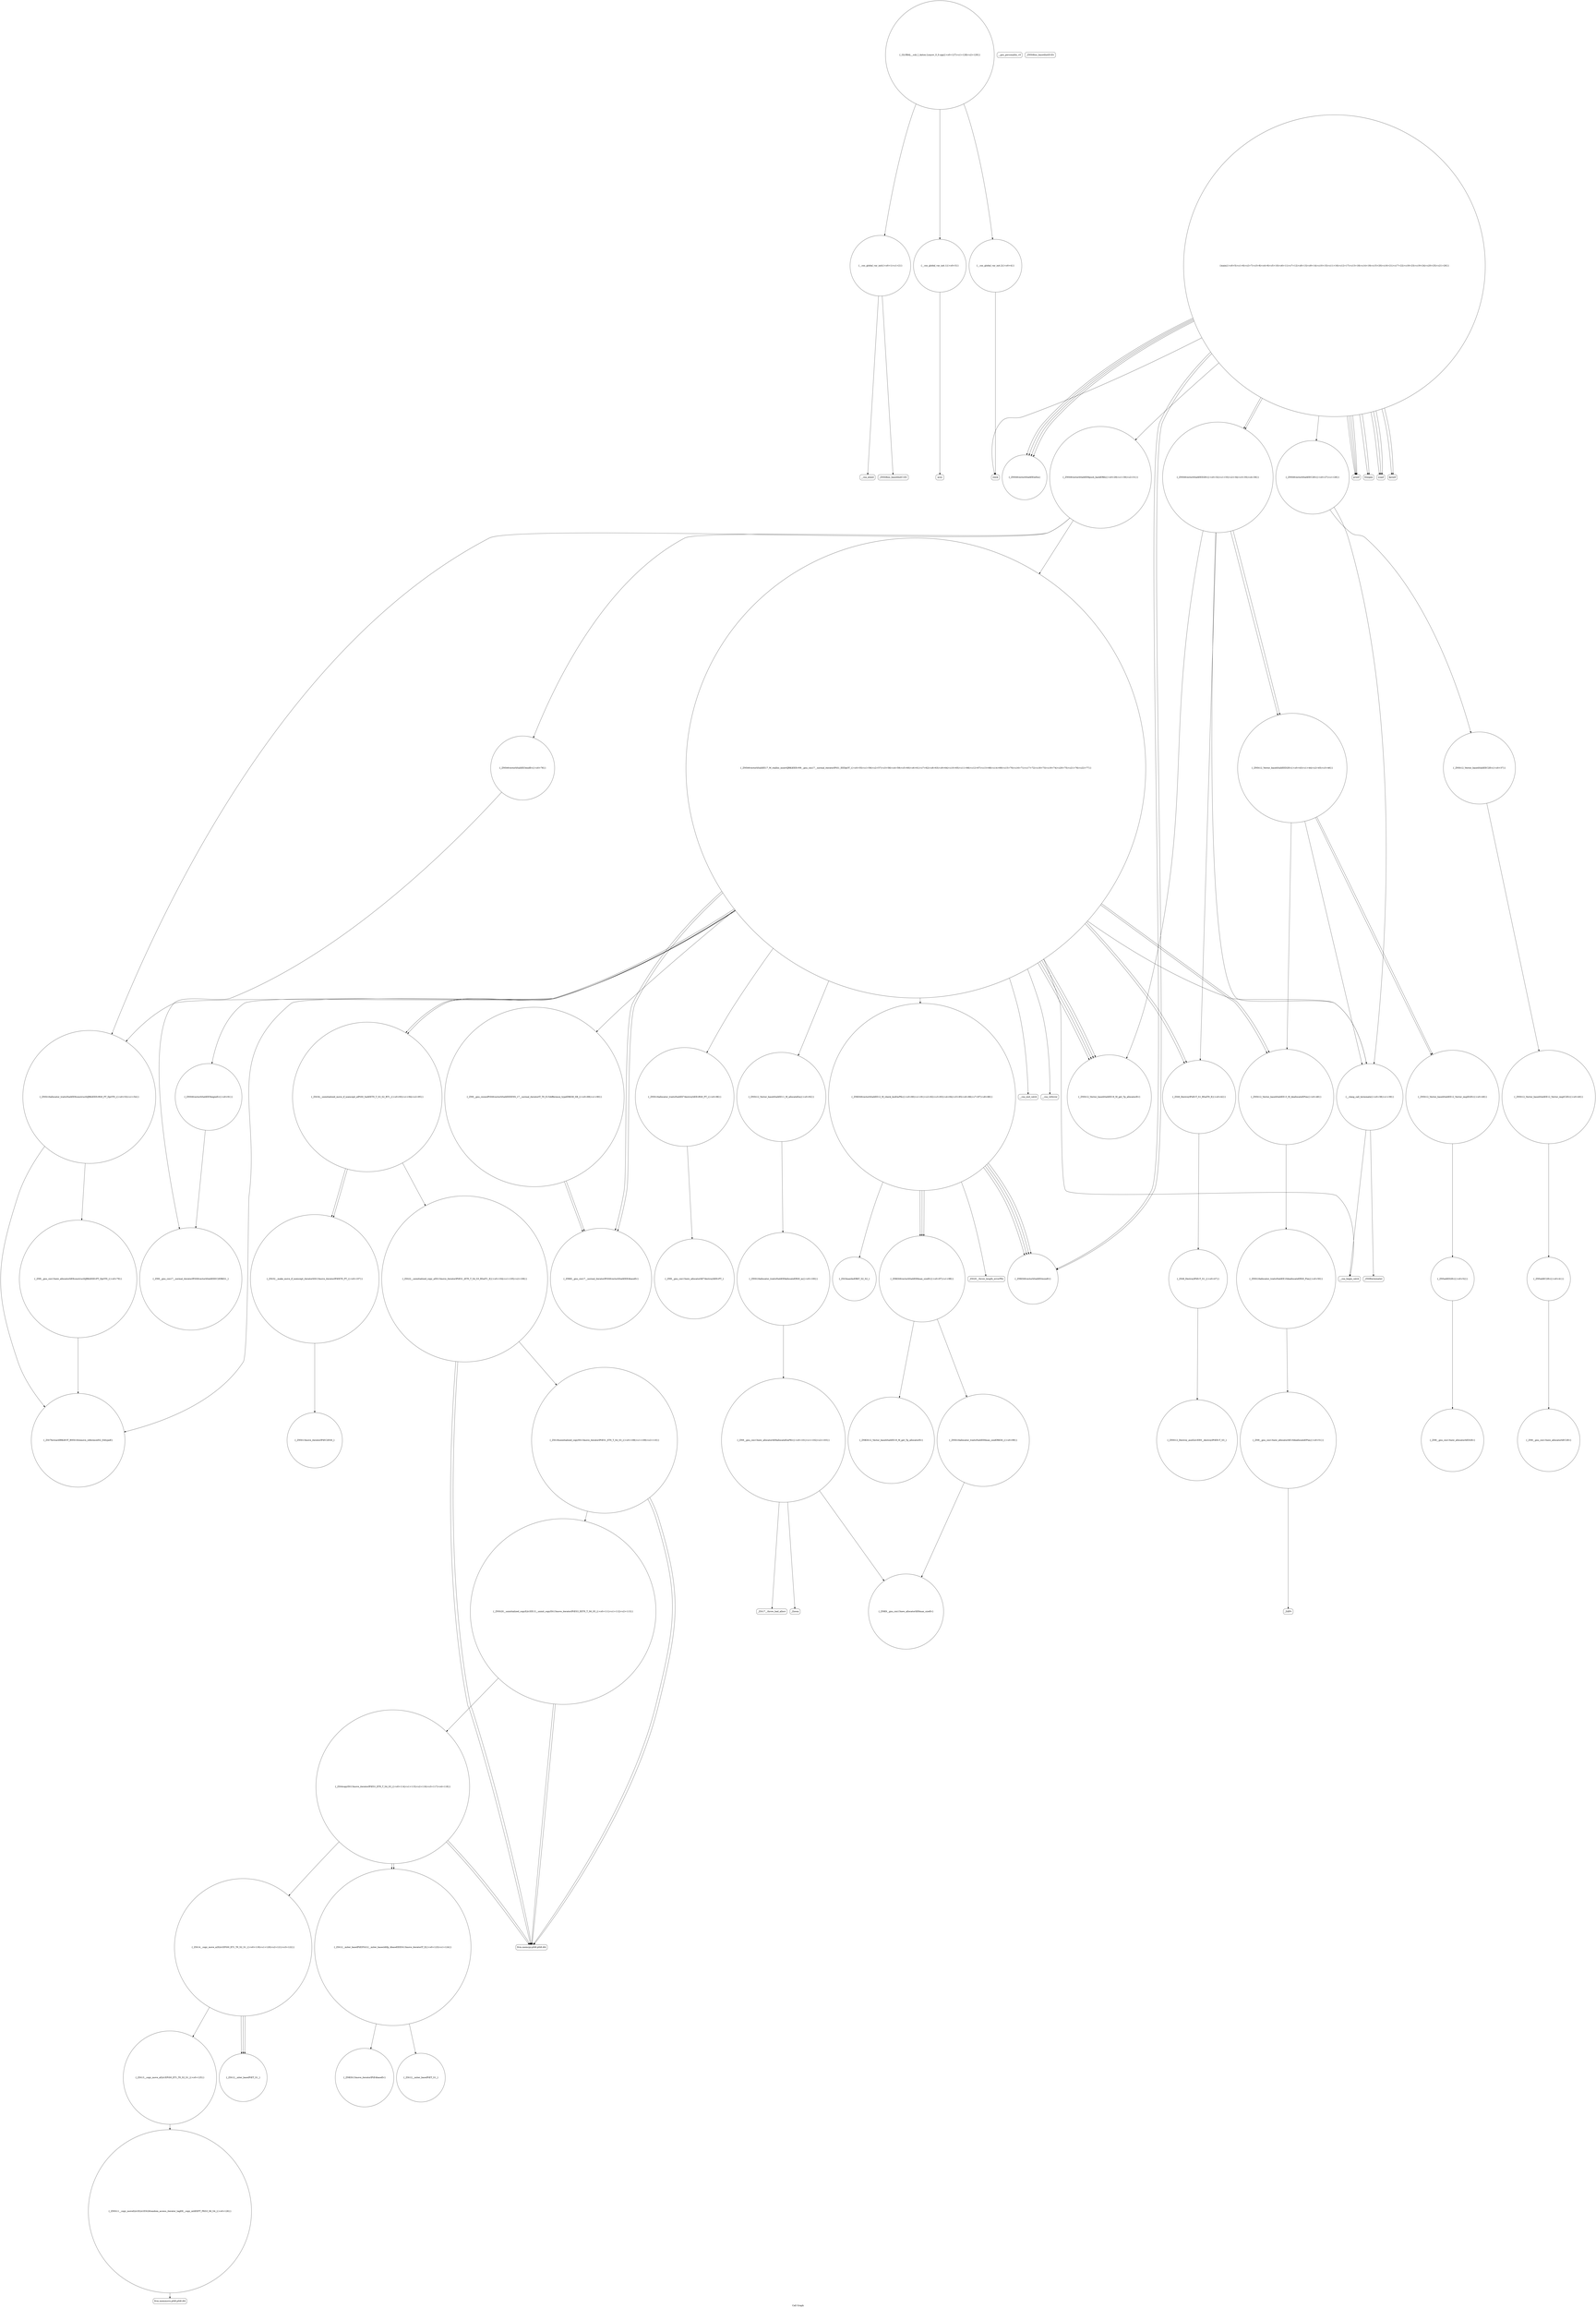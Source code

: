 digraph "Call Graph" {
	label="Call Graph";

	Node0x5595ce9f12e0 [shape=record,shape=circle,label="{__cxx_global_var_init|{<s0>1|<s1>2}}"];
	Node0x5595ce9f12e0:s0 -> Node0x5595ce9f1360[color=black];
	Node0x5595ce9f12e0:s1 -> Node0x5595ce9f1460[color=black];
	Node0x5595ce9f2960 [shape=record,shape=circle,label="{_ZNSt6vectorIiSaIiEE5beginEv|{<s0>91}}"];
	Node0x5595ce9f2960:s0 -> Node0x5595ce9f4000[color=black];
	Node0x5595ce9f1660 [shape=record,shape=Mrecord,label="{clock}"];
	Node0x5595ce9f3d00 [shape=record,shape=circle,label="{_ZNKSt6vectorIiSaIiEE8max_sizeEv|{<s0>97|<s1>98}}"];
	Node0x5595ce9f3d00:s0 -> Node0x5595ce9f3f00[color=black];
	Node0x5595ce9f3d00:s1 -> Node0x5595ce9f3e80[color=black];
	Node0x5595ce9f19e0 [shape=record,shape=circle,label="{_ZNSt6vectorIiSaIiEE9push_backERKi|{<s0>29|<s1>30|<s2>31}}"];
	Node0x5595ce9f19e0:s0 -> Node0x5595ce9f25e0[color=black];
	Node0x5595ce9f19e0:s1 -> Node0x5595ce9f26e0[color=black];
	Node0x5595ce9f19e0:s2 -> Node0x5595ce9f2660[color=black];
	Node0x5595ce9f4080 [shape=record,shape=circle,label="{_ZNSt16allocator_traitsISaIiEE8allocateERS0_m|{<s0>100}}"];
	Node0x5595ce9f4080:s0 -> Node0x5595ce9f4100[color=black];
	Node0x5595ce9f1d60 [shape=record,shape=Mrecord,label="{__cxa_begin_catch}"];
	Node0x5595ce9f4400 [shape=record,shape=Mrecord,label="{llvm.memcpy.p0i8.p0i8.i64}"];
	Node0x5595ce9f20e0 [shape=record,shape=circle,label="{_ZNSt12_Vector_baseIiSaIiEED2Ev|{<s0>43|<s1>44|<s2>45|<s3>46}}"];
	Node0x5595ce9f20e0:s0 -> Node0x5595ce9f2260[color=black];
	Node0x5595ce9f20e0:s1 -> Node0x5595ce9f22e0[color=black];
	Node0x5595ce9f20e0:s2 -> Node0x5595ce9f22e0[color=black];
	Node0x5595ce9f20e0:s3 -> Node0x5595ce9f1ce0[color=black];
	Node0x5595ce9f4780 [shape=record,shape=circle,label="{_ZNSt11__copy_moveILb1ELb1ESt26random_access_iterator_tagE8__copy_mIiEEPT_PKS3_S6_S4_|{<s0>126}}"];
	Node0x5595ce9f4780:s0 -> Node0x5595ce9f4800[color=black];
	Node0x5595ce9f2460 [shape=record,shape=Mrecord,label="{_ZdlPv}"];
	Node0x5595ce9f27e0 [shape=record,shape=circle,label="{_ZSt7forwardIRKiEOT_RNSt16remove_referenceIS2_E4typeE}"];
	Node0x5595ce9f14e0 [shape=record,shape=circle,label="{__cxx_global_var_init.1|{<s0>3}}"];
	Node0x5595ce9f14e0:s0 -> Node0x5595ce9f1560[color=black];
	Node0x5595ce9f3b80 [shape=record,shape=circle,label="{_ZNSt16allocator_traitsISaIiEE7destroyIiEEvRS0_PT_|{<s0>96}}"];
	Node0x5595ce9f3b80:s0 -> Node0x5595ce9f4a00[color=black];
	Node0x5595ce9f1860 [shape=record,shape=Mrecord,label="{printf}"];
	Node0x5595ce9f3f00 [shape=record,shape=circle,label="{_ZNKSt12_Vector_baseIiSaIiEE19_M_get_Tp_allocatorEv}"];
	Node0x5595ce9f1be0 [shape=record,shape=circle,label="{_ZNSt6vectorIiSaIiEED2Ev|{<s0>32|<s1>33|<s2>34|<s3>35|<s4>36}}"];
	Node0x5595ce9f1be0:s0 -> Node0x5595ce9f2060[color=black];
	Node0x5595ce9f1be0:s1 -> Node0x5595ce9f1fe0[color=black];
	Node0x5595ce9f1be0:s2 -> Node0x5595ce9f20e0[color=black];
	Node0x5595ce9f1be0:s3 -> Node0x5595ce9f20e0[color=black];
	Node0x5595ce9f1be0:s4 -> Node0x5595ce9f1ce0[color=black];
	Node0x5595ce9f4280 [shape=record,shape=circle,label="{_ZSt22__uninitialized_copy_aISt13move_iteratorIPiES1_iET0_T_S4_S3_RSaIT1_E|{<s0>104|<s1>105|<s2>106}}"];
	Node0x5595ce9f4280:s0 -> Node0x5595ce9f4400[color=black];
	Node0x5595ce9f4280:s1 -> Node0x5595ce9f4400[color=black];
	Node0x5595ce9f4280:s2 -> Node0x5595ce9f4380[color=black];
	Node0x5595ce9f1f60 [shape=record,shape=circle,label="{_ZN9__gnu_cxx13new_allocatorIiEC2Ev}"];
	Node0x5595ce9f4600 [shape=record,shape=circle,label="{_ZSt12__miter_baseIPiEDTcl12__miter_basecldtfp_4baseEEESt13move_iteratorIT_E|{<s0>123|<s1>124}}"];
	Node0x5595ce9f4600:s0 -> Node0x5595ce9f4900[color=black];
	Node0x5595ce9f4600:s1 -> Node0x5595ce9f4880[color=black];
	Node0x5595ce9f22e0 [shape=record,shape=circle,label="{_ZNSt12_Vector_baseIiSaIiEE12_Vector_implD2Ev|{<s0>49}}"];
	Node0x5595ce9f22e0:s0 -> Node0x5595ce9f24e0[color=black];
	Node0x5595ce9f4980 [shape=record,shape=circle,label="{_ZNSt13move_iteratorIPiEC2ES0_}"];
	Node0x5595ce9f2660 [shape=record,shape=circle,label="{_ZNSt6vectorIiSaIiEE17_M_realloc_insertIJRKiEEEvN9__gnu_cxx17__normal_iteratorIPiS1_EEDpOT_|{<s0>55|<s1>56|<s2>57|<s3>58|<s4>59|<s5>60|<s6>61|<s7>62|<s8>63|<s9>64|<s10>65|<s11>66|<s12>67|<s13>68|<s14>69|<s15>70|<s16>71|<s17>72|<s18>73|<s19>74|<s20>75|<s21>76|<s22>77}}"];
	Node0x5595ce9f2660:s0 -> Node0x5595ce9f2860[color=black];
	Node0x5595ce9f2660:s1 -> Node0x5595ce9f2960[color=black];
	Node0x5595ce9f2660:s2 -> Node0x5595ce9f28e0[color=black];
	Node0x5595ce9f2660:s3 -> Node0x5595ce9f29e0[color=black];
	Node0x5595ce9f2660:s4 -> Node0x5595ce9f27e0[color=black];
	Node0x5595ce9f2660:s5 -> Node0x5595ce9f25e0[color=black];
	Node0x5595ce9f2660:s6 -> Node0x5595ce9f3b00[color=black];
	Node0x5595ce9f2660:s7 -> Node0x5595ce9f2060[color=black];
	Node0x5595ce9f2660:s8 -> Node0x5595ce9f2a60[color=black];
	Node0x5595ce9f2660:s9 -> Node0x5595ce9f3b00[color=black];
	Node0x5595ce9f2660:s10 -> Node0x5595ce9f2060[color=black];
	Node0x5595ce9f2660:s11 -> Node0x5595ce9f2a60[color=black];
	Node0x5595ce9f2660:s12 -> Node0x5595ce9f1d60[color=black];
	Node0x5595ce9f2660:s13 -> Node0x5595ce9f3b80[color=black];
	Node0x5595ce9f2660:s14 -> Node0x5595ce9f3c80[color=black];
	Node0x5595ce9f2660:s15 -> Node0x5595ce9f2060[color=black];
	Node0x5595ce9f2660:s16 -> Node0x5595ce9f1fe0[color=black];
	Node0x5595ce9f2660:s17 -> Node0x5595ce9f2260[color=black];
	Node0x5595ce9f2660:s18 -> Node0x5595ce9f3c00[color=black];
	Node0x5595ce9f2660:s19 -> Node0x5595ce9f2060[color=black];
	Node0x5595ce9f2660:s20 -> Node0x5595ce9f1fe0[color=black];
	Node0x5595ce9f2660:s21 -> Node0x5595ce9f2260[color=black];
	Node0x5595ce9f2660:s22 -> Node0x5595ce9f1ce0[color=black];
	Node0x5595ce9f1360 [shape=record,shape=Mrecord,label="{_ZNSt8ios_base4InitC1Ev}"];
	Node0x5595ce9f29e0 [shape=record,shape=circle,label="{_ZNSt12_Vector_baseIiSaIiEE11_M_allocateEm|{<s0>92}}"];
	Node0x5595ce9f29e0:s0 -> Node0x5595ce9f4080[color=black];
	Node0x5595ce9f16e0 [shape=record,shape=circle,label="{main|{<s0>5|<s1>6|<s2>7|<s3>8|<s4>9|<s5>10|<s6>11|<s7>12|<s8>13|<s9>14|<s10>15|<s11>16|<s12>17|<s13>18|<s14>19|<s15>20|<s16>21|<s17>22|<s18>23|<s19>24|<s20>25|<s21>26}}"];
	Node0x5595ce9f16e0:s0 -> Node0x5595ce9f1760[color=black];
	Node0x5595ce9f16e0:s1 -> Node0x5595ce9f1760[color=black];
	Node0x5595ce9f16e0:s2 -> Node0x5595ce9f17e0[color=black];
	Node0x5595ce9f16e0:s3 -> Node0x5595ce9f1860[color=black];
	Node0x5595ce9f16e0:s4 -> Node0x5595ce9f18e0[color=black];
	Node0x5595ce9f16e0:s5 -> Node0x5595ce9f17e0[color=black];
	Node0x5595ce9f16e0:s6 -> Node0x5595ce9f17e0[color=black];
	Node0x5595ce9f16e0:s7 -> Node0x5595ce9f1960[color=black];
	Node0x5595ce9f16e0:s8 -> Node0x5595ce9f19e0[color=black];
	Node0x5595ce9f16e0:s9 -> Node0x5595ce9f1be0[color=black];
	Node0x5595ce9f16e0:s10 -> Node0x5595ce9f1ae0[color=black];
	Node0x5595ce9f16e0:s11 -> Node0x5595ce9f1ae0[color=black];
	Node0x5595ce9f16e0:s12 -> Node0x5595ce9f1b60[color=black];
	Node0x5595ce9f16e0:s13 -> Node0x5595ce9f1b60[color=black];
	Node0x5595ce9f16e0:s14 -> Node0x5595ce9f1860[color=black];
	Node0x5595ce9f16e0:s15 -> Node0x5595ce9f1b60[color=black];
	Node0x5595ce9f16e0:s16 -> Node0x5595ce9f1b60[color=black];
	Node0x5595ce9f16e0:s17 -> Node0x5595ce9f1860[color=black];
	Node0x5595ce9f16e0:s18 -> Node0x5595ce9f1be0[color=black];
	Node0x5595ce9f16e0:s19 -> Node0x5595ce9f1860[color=black];
	Node0x5595ce9f16e0:s20 -> Node0x5595ce9f1660[color=black];
	Node0x5595ce9f16e0:s21 -> Node0x5595ce9f18e0[color=black];
	Node0x5595ce9f3d80 [shape=record,shape=Mrecord,label="{_ZSt20__throw_length_errorPKc}"];
	Node0x5595ce9f1a60 [shape=record,shape=Mrecord,label="{__gxx_personality_v0}"];
	Node0x5595ce9f4100 [shape=record,shape=circle,label="{_ZN9__gnu_cxx13new_allocatorIiE8allocateEmPKv|{<s0>101|<s1>102|<s2>103}}"];
	Node0x5595ce9f4100:s0 -> Node0x5595ce9f3f80[color=black];
	Node0x5595ce9f4100:s1 -> Node0x5595ce9f4180[color=black];
	Node0x5595ce9f4100:s2 -> Node0x5595ce9f4200[color=black];
	Node0x5595ce9f1de0 [shape=record,shape=Mrecord,label="{_ZSt9terminatev}"];
	Node0x5595ce9f4480 [shape=record,shape=circle,label="{_ZNSt20__uninitialized_copyILb1EE13__uninit_copyISt13move_iteratorIPiES3_EET0_T_S6_S5_|{<s0>111|<s1>112|<s2>113}}"];
	Node0x5595ce9f4480:s0 -> Node0x5595ce9f4400[color=black];
	Node0x5595ce9f4480:s1 -> Node0x5595ce9f4400[color=black];
	Node0x5595ce9f4480:s2 -> Node0x5595ce9f4500[color=black];
	Node0x5595ce9f2160 [shape=record,shape=circle,label="{_ZSt8_DestroyIPiEvT_S1_|{<s0>47}}"];
	Node0x5595ce9f2160:s0 -> Node0x5595ce9f21e0[color=black];
	Node0x5595ce9f4800 [shape=record,shape=Mrecord,label="{llvm.memmove.p0i8.p0i8.i64}"];
	Node0x5595ce9f24e0 [shape=record,shape=circle,label="{_ZNSaIiED2Ev|{<s0>52}}"];
	Node0x5595ce9f24e0:s0 -> Node0x5595ce9f2560[color=black];
	Node0x5595ce9f2860 [shape=record,shape=circle,label="{_ZNKSt6vectorIiSaIiEE12_M_check_lenEmPKc|{<s0>80|<s1>81|<s2>82|<s3>83|<s4>84|<s5>85|<s6>86|<s7>87|<s8>88}}"];
	Node0x5595ce9f2860:s0 -> Node0x5595ce9f3d00[color=black];
	Node0x5595ce9f2860:s1 -> Node0x5595ce9f1ae0[color=black];
	Node0x5595ce9f2860:s2 -> Node0x5595ce9f3d80[color=black];
	Node0x5595ce9f2860:s3 -> Node0x5595ce9f1ae0[color=black];
	Node0x5595ce9f2860:s4 -> Node0x5595ce9f1ae0[color=black];
	Node0x5595ce9f2860:s5 -> Node0x5595ce9f3e00[color=black];
	Node0x5595ce9f2860:s6 -> Node0x5595ce9f1ae0[color=black];
	Node0x5595ce9f2860:s7 -> Node0x5595ce9f3d00[color=black];
	Node0x5595ce9f2860:s8 -> Node0x5595ce9f3d00[color=black];
	Node0x5595ce9f1560 [shape=record,shape=Mrecord,label="{acos}"];
	Node0x5595ce9f3c00 [shape=record,shape=Mrecord,label="{__cxa_rethrow}"];
	Node0x5595ce9f18e0 [shape=record,shape=Mrecord,label="{fprintf}"];
	Node0x5595ce9f3f80 [shape=record,shape=circle,label="{_ZNK9__gnu_cxx13new_allocatorIiE8max_sizeEv}"];
	Node0x5595ce9f1c60 [shape=record,shape=circle,label="{_ZNSt12_Vector_baseIiSaIiEEC2Ev|{<s0>37}}"];
	Node0x5595ce9f1c60:s0 -> Node0x5595ce9f1e60[color=black];
	Node0x5595ce9f4300 [shape=record,shape=circle,label="{_ZSt32__make_move_if_noexcept_iteratorIiSt13move_iteratorIPiEET0_PT_|{<s0>107}}"];
	Node0x5595ce9f4300:s0 -> Node0x5595ce9f4980[color=black];
	Node0x5595ce9f1fe0 [shape=record,shape=circle,label="{_ZSt8_DestroyIPiiEvT_S1_RSaIT0_E|{<s0>42}}"];
	Node0x5595ce9f1fe0:s0 -> Node0x5595ce9f2160[color=black];
	Node0x5595ce9f4680 [shape=record,shape=circle,label="{_ZSt13__copy_move_aILb1EPiS0_ET1_T0_S2_S1_|{<s0>125}}"];
	Node0x5595ce9f4680:s0 -> Node0x5595ce9f4780[color=black];
	Node0x5595ce9f2360 [shape=record,shape=circle,label="{_ZNSt16allocator_traitsISaIiEE10deallocateERS0_Pim|{<s0>50}}"];
	Node0x5595ce9f2360:s0 -> Node0x5595ce9f23e0[color=black];
	Node0x5595ce9f4a00 [shape=record,shape=circle,label="{_ZN9__gnu_cxx13new_allocatorIiE7destroyIiEEvPT_}"];
	Node0x5595ce9f26e0 [shape=record,shape=circle,label="{_ZNSt6vectorIiSaIiEE3endEv|{<s0>78}}"];
	Node0x5595ce9f26e0:s0 -> Node0x5595ce9f4000[color=black];
	Node0x5595ce9f13e0 [shape=record,shape=Mrecord,label="{_ZNSt8ios_base4InitD1Ev}"];
	Node0x5595ce9f2a60 [shape=record,shape=circle,label="{_ZSt34__uninitialized_move_if_noexcept_aIPiS0_SaIiEET0_T_S3_S2_RT1_|{<s0>93|<s1>94|<s2>95}}"];
	Node0x5595ce9f2a60:s0 -> Node0x5595ce9f4300[color=black];
	Node0x5595ce9f2a60:s1 -> Node0x5595ce9f4300[color=black];
	Node0x5595ce9f2a60:s2 -> Node0x5595ce9f4280[color=black];
	Node0x5595ce9f1760 [shape=record,shape=Mrecord,label="{freopen}"];
	Node0x5595ce9f3e00 [shape=record,shape=circle,label="{_ZSt3maxImERKT_S2_S2_}"];
	Node0x5595ce9f1ae0 [shape=record,shape=circle,label="{_ZNKSt6vectorIiSaIiEE4sizeEv}"];
	Node0x5595ce9f4180 [shape=record,shape=Mrecord,label="{_ZSt17__throw_bad_allocv}"];
	Node0x5595ce9f1e60 [shape=record,shape=circle,label="{_ZNSt12_Vector_baseIiSaIiEE12_Vector_implC2Ev|{<s0>40}}"];
	Node0x5595ce9f1e60:s0 -> Node0x5595ce9f1ee0[color=black];
	Node0x5595ce9f4500 [shape=record,shape=circle,label="{_ZSt4copyISt13move_iteratorIPiES1_ET0_T_S4_S3_|{<s0>114|<s1>115|<s2>116|<s3>117|<s4>118}}"];
	Node0x5595ce9f4500:s0 -> Node0x5595ce9f4400[color=black];
	Node0x5595ce9f4500:s1 -> Node0x5595ce9f4600[color=black];
	Node0x5595ce9f4500:s2 -> Node0x5595ce9f4400[color=black];
	Node0x5595ce9f4500:s3 -> Node0x5595ce9f4600[color=black];
	Node0x5595ce9f4500:s4 -> Node0x5595ce9f4580[color=black];
	Node0x5595ce9f21e0 [shape=record,shape=circle,label="{_ZNSt12_Destroy_auxILb1EE9__destroyIPiEEvT_S3_}"];
	Node0x5595ce9f4880 [shape=record,shape=circle,label="{_ZSt12__miter_baseIPiET_S1_}"];
	Node0x5595ce9f2560 [shape=record,shape=circle,label="{_ZN9__gnu_cxx13new_allocatorIiED2Ev}"];
	Node0x5595ce9f28e0 [shape=record,shape=circle,label="{_ZN9__gnu_cxxmiIPiSt6vectorIiSaIiEEEENS_17__normal_iteratorIT_T0_E15difference_typeERKS8_SB_|{<s0>89|<s1>90}}"];
	Node0x5595ce9f28e0:s0 -> Node0x5595ce9f3b00[color=black];
	Node0x5595ce9f28e0:s1 -> Node0x5595ce9f3b00[color=black];
	Node0x5595ce9f15e0 [shape=record,shape=circle,label="{__cxx_global_var_init.2|{<s0>4}}"];
	Node0x5595ce9f15e0:s0 -> Node0x5595ce9f1660[color=black];
	Node0x5595ce9f3c80 [shape=record,shape=Mrecord,label="{__cxa_end_catch}"];
	Node0x5595ce9f1960 [shape=record,shape=circle,label="{_ZNSt6vectorIiSaIiEEC2Ev|{<s0>27|<s1>28}}"];
	Node0x5595ce9f1960:s0 -> Node0x5595ce9f1c60[color=black];
	Node0x5595ce9f1960:s1 -> Node0x5595ce9f1ce0[color=black];
	Node0x5595ce9f4000 [shape=record,shape=circle,label="{_ZN9__gnu_cxx17__normal_iteratorIPiSt6vectorIiSaIiEEEC2ERKS1_}"];
	Node0x5595ce9f1ce0 [shape=record,shape=circle,label="{__clang_call_terminate|{<s0>38|<s1>39}}"];
	Node0x5595ce9f1ce0:s0 -> Node0x5595ce9f1d60[color=black];
	Node0x5595ce9f1ce0:s1 -> Node0x5595ce9f1de0[color=black];
	Node0x5595ce9f4380 [shape=record,shape=circle,label="{_ZSt18uninitialized_copyISt13move_iteratorIPiES1_ET0_T_S4_S3_|{<s0>108|<s1>109|<s2>110}}"];
	Node0x5595ce9f4380:s0 -> Node0x5595ce9f4400[color=black];
	Node0x5595ce9f4380:s1 -> Node0x5595ce9f4400[color=black];
	Node0x5595ce9f4380:s2 -> Node0x5595ce9f4480[color=black];
	Node0x5595ce9f2060 [shape=record,shape=circle,label="{_ZNSt12_Vector_baseIiSaIiEE19_M_get_Tp_allocatorEv}"];
	Node0x5595ce9f4700 [shape=record,shape=circle,label="{_ZSt12__niter_baseIPiET_S1_}"];
	Node0x5595ce9f23e0 [shape=record,shape=circle,label="{_ZN9__gnu_cxx13new_allocatorIiE10deallocateEPim|{<s0>51}}"];
	Node0x5595ce9f23e0:s0 -> Node0x5595ce9f2460[color=black];
	Node0x5595ce9f4a80 [shape=record,shape=circle,label="{_GLOBAL__sub_I_Anton.Lunyov_0_0.cpp|{<s0>127|<s1>128|<s2>129}}"];
	Node0x5595ce9f4a80:s0 -> Node0x5595ce9f12e0[color=black];
	Node0x5595ce9f4a80:s1 -> Node0x5595ce9f14e0[color=black];
	Node0x5595ce9f4a80:s2 -> Node0x5595ce9f15e0[color=black];
	Node0x5595ce9f2760 [shape=record,shape=circle,label="{_ZN9__gnu_cxx13new_allocatorIiE9constructIiJRKiEEEvPT_DpOT0_|{<s0>79}}"];
	Node0x5595ce9f2760:s0 -> Node0x5595ce9f27e0[color=black];
	Node0x5595ce9f1460 [shape=record,shape=Mrecord,label="{__cxa_atexit}"];
	Node0x5595ce9f3b00 [shape=record,shape=circle,label="{_ZNK9__gnu_cxx17__normal_iteratorIPiSt6vectorIiSaIiEEE4baseEv}"];
	Node0x5595ce9f17e0 [shape=record,shape=Mrecord,label="{scanf}"];
	Node0x5595ce9f3e80 [shape=record,shape=circle,label="{_ZNSt16allocator_traitsISaIiEE8max_sizeERKS0_|{<s0>99}}"];
	Node0x5595ce9f3e80:s0 -> Node0x5595ce9f3f80[color=black];
	Node0x5595ce9f1b60 [shape=record,shape=circle,label="{_ZNSt6vectorIiSaIiEEixEm}"];
	Node0x5595ce9f4200 [shape=record,shape=Mrecord,label="{_Znwm}"];
	Node0x5595ce9f1ee0 [shape=record,shape=circle,label="{_ZNSaIiEC2Ev|{<s0>41}}"];
	Node0x5595ce9f1ee0:s0 -> Node0x5595ce9f1f60[color=black];
	Node0x5595ce9f4580 [shape=record,shape=circle,label="{_ZSt14__copy_move_a2ILb1EPiS0_ET1_T0_S2_S1_|{<s0>119|<s1>120|<s2>121|<s3>122}}"];
	Node0x5595ce9f4580:s0 -> Node0x5595ce9f4700[color=black];
	Node0x5595ce9f4580:s1 -> Node0x5595ce9f4700[color=black];
	Node0x5595ce9f4580:s2 -> Node0x5595ce9f4700[color=black];
	Node0x5595ce9f4580:s3 -> Node0x5595ce9f4680[color=black];
	Node0x5595ce9f2260 [shape=record,shape=circle,label="{_ZNSt12_Vector_baseIiSaIiEE13_M_deallocateEPim|{<s0>48}}"];
	Node0x5595ce9f2260:s0 -> Node0x5595ce9f2360[color=black];
	Node0x5595ce9f4900 [shape=record,shape=circle,label="{_ZNKSt13move_iteratorIPiE4baseEv}"];
	Node0x5595ce9f25e0 [shape=record,shape=circle,label="{_ZNSt16allocator_traitsISaIiEE9constructIiJRKiEEEvRS0_PT_DpOT0_|{<s0>53|<s1>54}}"];
	Node0x5595ce9f25e0:s0 -> Node0x5595ce9f27e0[color=black];
	Node0x5595ce9f25e0:s1 -> Node0x5595ce9f2760[color=black];
}
